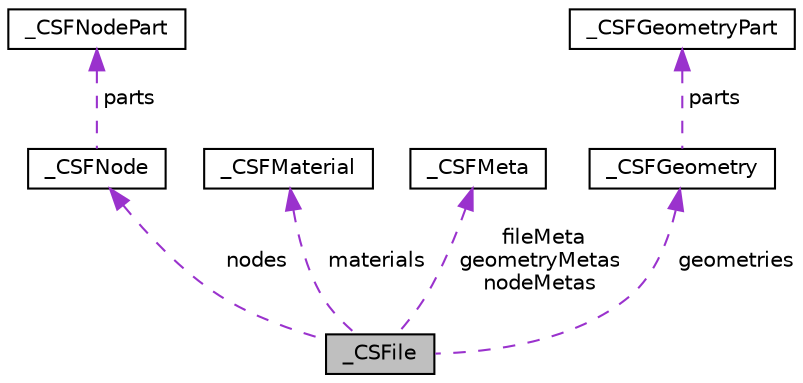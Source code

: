 digraph "_CSFile"
{
 // LATEX_PDF_SIZE
  edge [fontname="Helvetica",fontsize="10",labelfontname="Helvetica",labelfontsize="10"];
  node [fontname="Helvetica",fontsize="10",shape=record];
  Node1 [label="_CSFile",height=0.2,width=0.4,color="black", fillcolor="grey75", style="filled", fontcolor="black",tooltip=" "];
  Node2 -> Node1 [dir="back",color="darkorchid3",fontsize="10",style="dashed",label=" nodes" ,fontname="Helvetica"];
  Node2 [label="_CSFNode",height=0.2,width=0.4,color="black", fillcolor="white", style="filled",URL="$struct___c_s_f_node.html",tooltip=" "];
  Node3 -> Node2 [dir="back",color="darkorchid3",fontsize="10",style="dashed",label=" parts" ,fontname="Helvetica"];
  Node3 [label="_CSFNodePart",height=0.2,width=0.4,color="black", fillcolor="white", style="filled",URL="$struct___c_s_f_node_part.html",tooltip=" "];
  Node4 -> Node1 [dir="back",color="darkorchid3",fontsize="10",style="dashed",label=" materials" ,fontname="Helvetica"];
  Node4 [label="_CSFMaterial",height=0.2,width=0.4,color="black", fillcolor="white", style="filled",URL="$struct___c_s_f_material.html",tooltip=" "];
  Node5 -> Node1 [dir="back",color="darkorchid3",fontsize="10",style="dashed",label=" fileMeta\ngeometryMetas\nnodeMetas" ,fontname="Helvetica"];
  Node5 [label="_CSFMeta",height=0.2,width=0.4,color="black", fillcolor="white", style="filled",URL="$struct___c_s_f_meta.html",tooltip=" "];
  Node6 -> Node1 [dir="back",color="darkorchid3",fontsize="10",style="dashed",label=" geometries" ,fontname="Helvetica"];
  Node6 [label="_CSFGeometry",height=0.2,width=0.4,color="black", fillcolor="white", style="filled",URL="$struct___c_s_f_geometry.html",tooltip=" "];
  Node7 -> Node6 [dir="back",color="darkorchid3",fontsize="10",style="dashed",label=" parts" ,fontname="Helvetica"];
  Node7 [label="_CSFGeometryPart",height=0.2,width=0.4,color="black", fillcolor="white", style="filled",URL="$struct___c_s_f_geometry_part.html",tooltip=" "];
}
